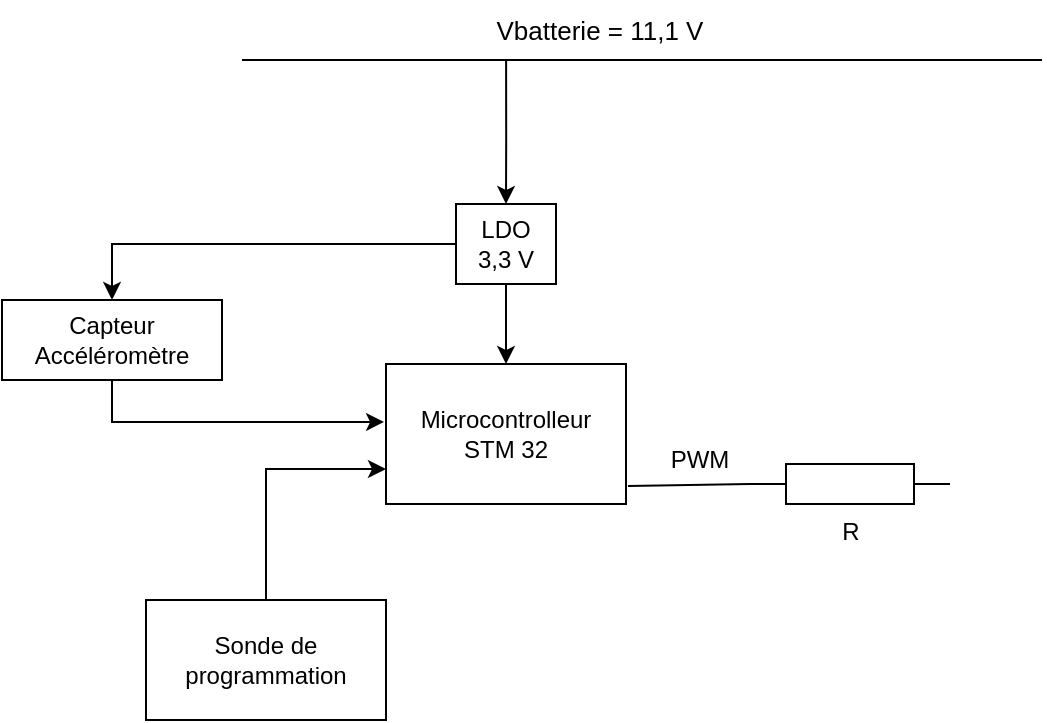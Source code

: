 <mxfile version="21.1.5" type="github">
  <diagram name="Page-1" id="BmPKDK8v9zG8-tpcR2I4">
    <mxGraphModel dx="1434" dy="685" grid="1" gridSize="10" guides="1" tooltips="1" connect="1" arrows="1" fold="1" page="1" pageScale="1" pageWidth="827" pageHeight="1169" math="0" shadow="0">
      <root>
        <mxCell id="0" />
        <mxCell id="1" parent="0" />
        <mxCell id="1hGbe3STKy7xls45Atfi-2" value="" style="endArrow=none;html=1;rounded=0;" edge="1" parent="1">
          <mxGeometry width="50" height="50" relative="1" as="geometry">
            <mxPoint x="200" y="120" as="sourcePoint" />
            <mxPoint x="600" y="120" as="targetPoint" />
          </mxGeometry>
        </mxCell>
        <mxCell id="1hGbe3STKy7xls45Atfi-4" value="&lt;font style=&quot;font-size: 13px;&quot;&gt;Vbatterie = 11,1 V&lt;/font&gt;" style="text;html=1;strokeColor=none;fillColor=none;align=center;verticalAlign=middle;whiteSpace=wrap;rounded=0;" vertex="1" parent="1">
          <mxGeometry x="304" y="90" width="150" height="30" as="geometry" />
        </mxCell>
        <mxCell id="1hGbe3STKy7xls45Atfi-7" style="edgeStyle=orthogonalEdgeStyle;rounded=0;orthogonalLoop=1;jettySize=auto;html=1;entryX=0.5;entryY=0;entryDx=0;entryDy=0;" edge="1" parent="1" target="1hGbe3STKy7xls45Atfi-8">
          <mxGeometry relative="1" as="geometry">
            <mxPoint x="332" y="272" as="targetPoint" />
            <mxPoint x="332" y="232" as="sourcePoint" />
            <Array as="points">
              <mxPoint x="332" y="250" />
              <mxPoint x="332" y="250" />
            </Array>
          </mxGeometry>
        </mxCell>
        <mxCell id="1hGbe3STKy7xls45Atfi-15" value="" style="edgeStyle=orthogonalEdgeStyle;rounded=0;orthogonalLoop=1;jettySize=auto;html=1;" edge="1" parent="1" source="1hGbe3STKy7xls45Atfi-5" target="1hGbe3STKy7xls45Atfi-14">
          <mxGeometry relative="1" as="geometry" />
        </mxCell>
        <mxCell id="1hGbe3STKy7xls45Atfi-18" style="edgeStyle=orthogonalEdgeStyle;rounded=0;orthogonalLoop=1;jettySize=auto;html=1;exitX=0.187;exitY=1;exitDx=0;exitDy=0;entryX=0.5;entryY=0;entryDx=0;entryDy=0;exitPerimeter=0;" edge="1" parent="1" source="1hGbe3STKy7xls45Atfi-4" target="1hGbe3STKy7xls45Atfi-5">
          <mxGeometry relative="1" as="geometry">
            <Array as="points">
              <mxPoint x="332" y="160" />
              <mxPoint x="332" y="160" />
            </Array>
          </mxGeometry>
        </mxCell>
        <mxCell id="1hGbe3STKy7xls45Atfi-5" value="LDO&lt;br&gt;3,3 V" style="rounded=0;whiteSpace=wrap;html=1;" vertex="1" parent="1">
          <mxGeometry x="307" y="192" width="50" height="40" as="geometry" />
        </mxCell>
        <mxCell id="1hGbe3STKy7xls45Atfi-8" value="Microcontrolleur&lt;br&gt;STM 32" style="rounded=0;whiteSpace=wrap;html=1;" vertex="1" parent="1">
          <mxGeometry x="272" y="272" width="120" height="70" as="geometry" />
        </mxCell>
        <mxCell id="1hGbe3STKy7xls45Atfi-10" style="edgeStyle=orthogonalEdgeStyle;rounded=0;orthogonalLoop=1;jettySize=auto;html=1;entryX=0;entryY=0.75;entryDx=0;entryDy=0;" edge="1" parent="1" source="1hGbe3STKy7xls45Atfi-9" target="1hGbe3STKy7xls45Atfi-8">
          <mxGeometry relative="1" as="geometry" />
        </mxCell>
        <mxCell id="1hGbe3STKy7xls45Atfi-9" value="Sonde de programmation" style="rounded=0;whiteSpace=wrap;html=1;" vertex="1" parent="1">
          <mxGeometry x="152" y="390" width="120" height="60" as="geometry" />
        </mxCell>
        <mxCell id="1hGbe3STKy7xls45Atfi-16" style="edgeStyle=orthogonalEdgeStyle;rounded=0;orthogonalLoop=1;jettySize=auto;html=1;exitX=0.5;exitY=1;exitDx=0;exitDy=0;entryX=-0.008;entryY=0.414;entryDx=0;entryDy=0;entryPerimeter=0;" edge="1" parent="1" source="1hGbe3STKy7xls45Atfi-14" target="1hGbe3STKy7xls45Atfi-8">
          <mxGeometry relative="1" as="geometry" />
        </mxCell>
        <mxCell id="1hGbe3STKy7xls45Atfi-14" value="Capteur&lt;br&gt;Accéléromètre" style="whiteSpace=wrap;html=1;rounded=0;" vertex="1" parent="1">
          <mxGeometry x="80" y="240" width="110" height="40" as="geometry" />
        </mxCell>
        <mxCell id="1hGbe3STKy7xls45Atfi-20" value="R" style="pointerEvents=1;verticalLabelPosition=bottom;shadow=0;dashed=0;align=center;html=1;verticalAlign=top;shape=mxgraph.electrical.resistors.resistor_1;" vertex="1" parent="1">
          <mxGeometry x="454" y="322" width="100" height="20" as="geometry" />
        </mxCell>
        <mxCell id="1hGbe3STKy7xls45Atfi-22" value="" style="endArrow=none;html=1;rounded=0;entryX=0;entryY=0.5;entryDx=0;entryDy=0;entryPerimeter=0;exitX=1.008;exitY=0.871;exitDx=0;exitDy=0;exitPerimeter=0;" edge="1" parent="1" source="1hGbe3STKy7xls45Atfi-8" target="1hGbe3STKy7xls45Atfi-20">
          <mxGeometry width="50" height="50" relative="1" as="geometry">
            <mxPoint x="400" y="332" as="sourcePoint" />
            <mxPoint x="310" y="370" as="targetPoint" />
          </mxGeometry>
        </mxCell>
        <mxCell id="1hGbe3STKy7xls45Atfi-23" value="PWM" style="text;html=1;strokeColor=none;fillColor=none;align=center;verticalAlign=middle;whiteSpace=wrap;rounded=0;" vertex="1" parent="1">
          <mxGeometry x="414" y="310" width="30" height="20" as="geometry" />
        </mxCell>
      </root>
    </mxGraphModel>
  </diagram>
</mxfile>
